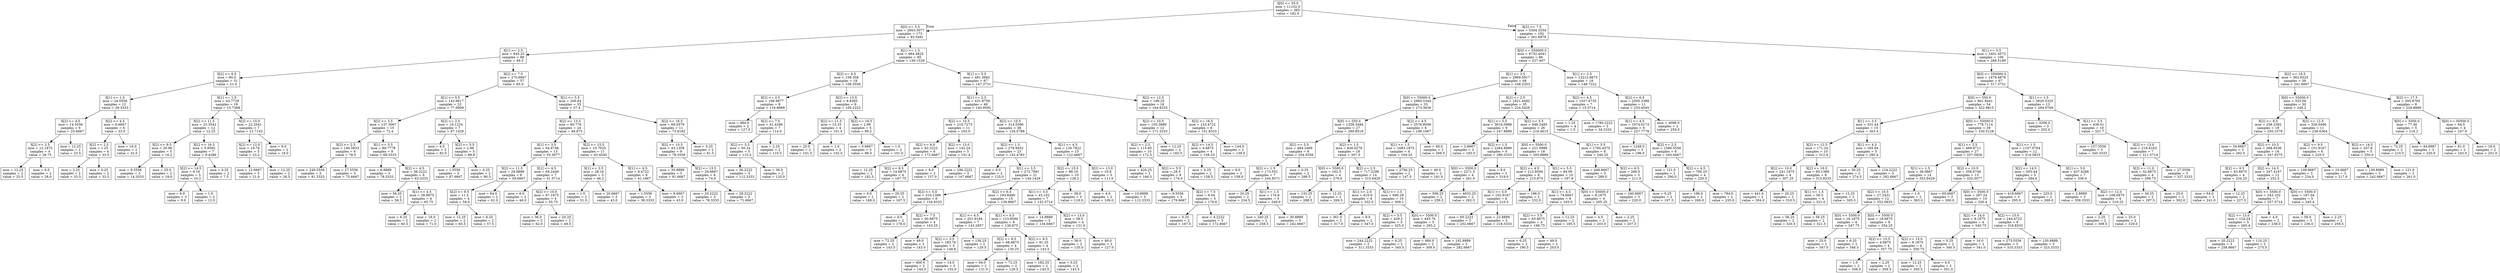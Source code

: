digraph Tree {
node [shape=box] ;
0 [label="X[0] <= 55.0\nmse = 11102.0\nsamples = 365\nvalue = 182.0"] ;
1 [label="X[0] <= 5.5\nmse = 2663.5077\nsamples = 173\nvalue = 93.5491"] ;
0 -> 1 [labeldistance=2.5, labelangle=45, headlabel="True"] ;
2 [label="X[1] <= 2.5\nmse = 645.25\nsamples = 88\nvalue = 49.5"] ;
1 -> 2 ;
3 [label="X[2] <= 6.5\nmse = 80.0\nsamples = 31\nvalue = 21.0"] ;
2 -> 3 ;
4 [label="X[1] <= 1.5\nmse = 24.0556\nsamples = 12\nvalue = 29.3333"] ;
3 -> 4 ;
5 [label="X[2] <= 4.5\nmse = 14.5556\nsamples = 6\nvalue = 25.6667"] ;
4 -> 5 ;
6 [label="X[2] <= 2.5\nmse = 12.1875\nsamples = 4\nvalue = 26.75"] ;
5 -> 6 ;
7 [label="mse = 12.25\nsamples = 2\nvalue = 25.5"] ;
6 -> 7 ;
8 [label="mse = 9.0\nsamples = 2\nvalue = 28.0"] ;
6 -> 8 ;
9 [label="mse = 12.25\nsamples = 2\nvalue = 23.5"] ;
5 -> 9 ;
10 [label="X[2] <= 4.5\nmse = 6.6667\nsamples = 6\nvalue = 33.0"] ;
4 -> 10 ;
11 [label="X[2] <= 2.5\nmse = 1.25\nsamples = 4\nvalue = 33.5"] ;
10 -> 11 ;
12 [label="mse = 2.25\nsamples = 2\nvalue = 33.5"] ;
11 -> 12 ;
13 [label="mse = 0.25\nsamples = 2\nvalue = 33.5"] ;
11 -> 13 ;
14 [label="mse = 16.0\nsamples = 2\nvalue = 32.0"] ;
10 -> 14 ;
15 [label="X[1] <= 1.5\nmse = 43.7729\nsamples = 19\nvalue = 15.7368"] ;
3 -> 15 ;
16 [label="X[2] <= 11.5\nmse = 23.3542\nsamples = 12\nvalue = 12.25"] ;
15 -> 16 ;
17 [label="X[2] <= 9.5\nmse = 20.96\nsamples = 5\nvalue = 16.2"] ;
16 -> 17 ;
18 [label="mse = 9.5556\nsamples = 3\nvalue = 14.3333"] ;
17 -> 18 ;
19 [label="mse = 25.0\nsamples = 2\nvalue = 19.0"] ;
17 -> 19 ;
20 [label="X[2] <= 16.5\nmse = 5.9592\nsamples = 7\nvalue = 9.4286"] ;
16 -> 20 ;
21 [label="X[2] <= 14.5\nmse = 6.16\nsamples = 5\nvalue = 10.2"] ;
20 -> 21 ;
22 [label="mse = 6.0\nsamples = 3\nvalue = 9.0"] ;
21 -> 22 ;
23 [label="mse = 1.0\nsamples = 2\nvalue = 12.0"] ;
21 -> 23 ;
24 [label="mse = 0.25\nsamples = 2\nvalue = 7.5"] ;
20 -> 24 ;
25 [label="X[2] <= 15.0\nmse = 22.2041\nsamples = 7\nvalue = 21.7143"] ;
15 -> 25 ;
26 [label="X[2] <= 12.0\nmse = 19.76\nsamples = 5\nvalue = 23.2"] ;
25 -> 26 ;
27 [label="mse = 12.6667\nsamples = 3\nvalue = 21.0"] ;
26 -> 27 ;
28 [label="mse = 12.25\nsamples = 2\nvalue = 26.5"] ;
26 -> 28 ;
29 [label="mse = 9.0\nsamples = 2\nvalue = 18.0"] ;
25 -> 29 ;
30 [label="X[2] <= 7.5\nmse = 270.6667\nsamples = 57\nvalue = 65.0"] ;
2 -> 30 ;
31 [label="X[1] <= 5.5\nmse = 143.9917\nsamples = 22\nvalue = 77.0909"] ;
30 -> 31 ;
32 [label="X[2] <= 3.5\nmse = 137.3067\nsamples = 15\nvalue = 72.4"] ;
31 -> 32 ;
33 [label="X[2] <= 2.5\nmse = 146.5833\nsamples = 6\nvalue = 78.5"] ;
32 -> 33 ;
34 [label="mse = 249.5556\nsamples = 3\nvalue = 81.3333"] ;
33 -> 34 ;
35 [label="mse = 27.5556\nsamples = 3\nvalue = 75.6667"] ;
33 -> 35 ;
36 [label="X[1] <= 3.5\nmse = 89.7778\nsamples = 9\nvalue = 68.3333"] ;
32 -> 36 ;
37 [label="mse = 6.8889\nsamples = 3\nvalue = 78.3333"] ;
36 -> 37 ;
38 [label="X[2] <= 4.5\nmse = 56.2222\nsamples = 6\nvalue = 63.3333"] ;
36 -> 38 ;
39 [label="mse = 56.25\nsamples = 2\nvalue = 58.5"] ;
38 -> 39 ;
40 [label="X[1] <= 4.5\nmse = 38.6875\nsamples = 4\nvalue = 65.75"] ;
38 -> 40 ;
41 [label="mse = 6.25\nsamples = 2\nvalue = 60.5"] ;
40 -> 41 ;
42 [label="mse = 16.0\nsamples = 2\nvalue = 71.0"] ;
40 -> 42 ;
43 [label="X[2] <= 2.5\nmse = 10.1224\nsamples = 7\nvalue = 87.1429"] ;
31 -> 43 ;
44 [label="mse = 4.0\nsamples = 2\nvalue = 83.0"] ;
43 -> 44 ;
45 [label="X[2] <= 5.5\nmse = 2.96\nsamples = 5\nvalue = 88.8"] ;
43 -> 45 ;
46 [label="mse = 1.5556\nsamples = 3\nvalue = 87.6667"] ;
45 -> 46 ;
47 [label="mse = 0.25\nsamples = 2\nvalue = 90.5"] ;
45 -> 47 ;
48 [label="X[1] <= 5.5\nmse = 200.64\nsamples = 35\nvalue = 57.4"] ;
30 -> 48 ;
49 [label="X[2] <= 13.5\nmse = 80.776\nsamples = 24\nvalue = 49.875"] ;
48 -> 49 ;
50 [label="X[1] <= 3.5\nmse = 64.6746\nsamples = 13\nvalue = 55.3077"] ;
49 -> 50 ;
51 [label="X[2] <= 11.5\nmse = 29.8889\nsamples = 6\nvalue = 59.6667"] ;
50 -> 51 ;
52 [label="X[2] <= 9.5\nmse = 11.5\nsamples = 4\nvalue = 59.0"] ;
51 -> 52 ;
53 [label="mse = 12.25\nsamples = 2\nvalue = 60.5"] ;
52 -> 53 ;
54 [label="mse = 6.25\nsamples = 2\nvalue = 57.5"] ;
52 -> 54 ;
55 [label="mse = 64.0\nsamples = 2\nvalue = 61.0"] ;
51 -> 55 ;
56 [label="X[1] <= 4.5\nmse = 64.2449\nsamples = 7\nvalue = 51.5714"] ;
50 -> 56 ;
57 [label="mse = 6.0\nsamples = 3\nvalue = 46.0"] ;
56 -> 57 ;
58 [label="X[2] <= 10.0\nmse = 67.1875\nsamples = 4\nvalue = 55.75"] ;
56 -> 58 ;
59 [label="mse = 36.0\nsamples = 2\nvalue = 62.0"] ;
58 -> 59 ;
60 [label="mse = 20.25\nsamples = 2\nvalue = 49.5"] ;
58 -> 60 ;
61 [label="X[2] <= 15.5\nmse = 23.7025\nsamples = 11\nvalue = 43.4545"] ;
49 -> 61 ;
62 [label="X[1] <= 3.5\nmse = 28.16\nsamples = 5\nvalue = 46.2"] ;
61 -> 62 ;
63 [label="mse = 1.0\nsamples = 2\nvalue = 51.0"] ;
62 -> 63 ;
64 [label="mse = 20.6667\nsamples = 3\nvalue = 43.0"] ;
62 -> 64 ;
65 [label="X[1] <= 4.5\nmse = 8.4722\nsamples = 6\nvalue = 41.1667"] ;
61 -> 65 ;
66 [label="mse = 1.5556\nsamples = 3\nvalue = 39.3333"] ;
65 -> 66 ;
67 [label="mse = 8.6667\nsamples = 3\nvalue = 43.0"] ;
65 -> 67 ;
68 [label="X[2] <= 16.5\nmse = 69.0579\nsamples = 11\nvalue = 73.8182"] ;
48 -> 68 ;
69 [label="X[2] <= 10.5\nmse = 43.1358\nsamples = 9\nvalue = 76.5556"] ;
68 -> 69 ;
70 [label="mse = 30.8889\nsamples = 3\nvalue = 81.6667"] ;
69 -> 70 ;
71 [label="X[2] <= 13.5\nmse = 29.6667\nsamples = 6\nvalue = 74.0"] ;
69 -> 71 ;
72 [label="mse = 20.2222\nsamples = 3\nvalue = 76.3333"] ;
71 -> 72 ;
73 [label="mse = 28.2222\nsamples = 3\nvalue = 71.6667"] ;
71 -> 73 ;
74 [label="mse = 0.25\nsamples = 2\nvalue = 61.5"] ;
68 -> 74 ;
75 [label="X[1] <= 1.5\nmse = 664.4825\nsamples = 85\nvalue = 139.1529"] ;
1 -> 75 ;
76 [label="X[2] <= 9.5\nmse = 158.358\nsamples = 18\nvalue = 108.5556"] ;
75 -> 76 ;
77 [label="X[2] <= 2.5\nmse = 168.9877\nsamples = 9\nvalue = 116.8889"] ;
76 -> 77 ;
78 [label="mse = 484.0\nsamples = 2\nvalue = 127.0"] ;
77 -> 78 ;
79 [label="X[2] <= 7.5\nmse = 41.4286\nsamples = 7\nvalue = 114.0"] ;
77 -> 79 ;
80 [label="X[2] <= 5.5\nmse = 50.24\nsamples = 5\nvalue = 115.4"] ;
79 -> 80 ;
81 [label="mse = 36.2222\nsamples = 3\nvalue = 112.3333"] ;
80 -> 81 ;
82 [label="mse = 36.0\nsamples = 2\nvalue = 120.0"] ;
80 -> 82 ;
83 [label="mse = 2.25\nsamples = 2\nvalue = 110.5"] ;
79 -> 83 ;
84 [label="X[2] <= 13.5\nmse = 8.8395\nsamples = 9\nvalue = 100.2222"] ;
76 -> 84 ;
85 [label="X[2] <= 11.5\nmse = 13.25\nsamples = 4\nvalue = 101.5"] ;
84 -> 85 ;
86 [label="mse = 25.0\nsamples = 2\nvalue = 101.0"] ;
85 -> 86 ;
87 [label="mse = 1.0\nsamples = 2\nvalue = 102.0"] ;
85 -> 87 ;
88 [label="X[2] <= 16.5\nmse = 2.96\nsamples = 5\nvalue = 99.2"] ;
84 -> 88 ;
89 [label="mse = 0.6667\nsamples = 3\nvalue = 98.0"] ;
88 -> 89 ;
90 [label="mse = 1.0\nsamples = 2\nvalue = 101.0"] ;
88 -> 90 ;
91 [label="X[1] <= 5.5\nmse = 481.3682\nsamples = 67\nvalue = 147.3731"] ;
75 -> 91 ;
92 [label="X[1] <= 2.5\nmse = 431.8759\nsamples = 49\nvalue = 140.9592"] ;
91 -> 92 ;
93 [label="X[2] <= 10.5\nmse = 210.7273\nsamples = 11\nvalue = 163.0"] ;
92 -> 93 ;
94 [label="X[2] <= 6.0\nmse = 62.2222\nsamples = 6\nvalue = 172.6667"] ;
93 -> 94 ;
95 [label="mse = 12.25\nsamples = 2\nvalue = 182.5"] ;
94 -> 95 ;
96 [label="X[2] <= 8.5\nmse = 14.6875\nsamples = 4\nvalue = 167.75"] ;
94 -> 96 ;
97 [label="mse = 9.0\nsamples = 2\nvalue = 168.0"] ;
96 -> 97 ;
98 [label="mse = 20.25\nsamples = 2\nvalue = 167.5"] ;
96 -> 98 ;
99 [label="X[2] <= 13.0\nmse = 142.24\nsamples = 5\nvalue = 151.4"] ;
93 -> 99 ;
100 [label="mse = 9.0\nsamples = 2\nvalue = 157.0"] ;
99 -> 100 ;
101 [label="mse = 196.2222\nsamples = 3\nvalue = 147.6667"] ;
99 -> 101 ;
102 [label="X[2] <= 10.5\nmse = 314.5596\nsamples = 38\nvalue = 134.5789"] ;
92 -> 102 ;
103 [label="X[2] <= 1.5\nmse = 278.9452\nsamples = 23\nvalue = 142.4783"] ;
102 -> 103 ;
104 [label="mse = 9.0\nsamples = 2\nvalue = 125.0"] ;
103 -> 104 ;
105 [label="X[1] <= 3.5\nmse = 272.7891\nsamples = 21\nvalue = 144.1429"] ;
103 -> 105 ;
106 [label="X[2] <= 5.0\nmse = 310.1389\nsamples = 6\nvalue = 154.8333"] ;
105 -> 106 ;
107 [label="mse = 4.0\nsamples = 2\nvalue = 178.0"] ;
106 -> 107 ;
108 [label="X[2] <= 7.5\nmse = 60.6875\nsamples = 4\nvalue = 143.25"] ;
106 -> 108 ;
109 [label="mse = 72.25\nsamples = 2\nvalue = 143.5"] ;
108 -> 109 ;
110 [label="mse = 49.0\nsamples = 2\nvalue = 143.0"] ;
108 -> 110 ;
111 [label="X[2] <= 6.5\nmse = 193.8489\nsamples = 15\nvalue = 139.8667"] ;
105 -> 111 ;
112 [label="X[1] <= 4.5\nmse = 251.9184\nsamples = 7\nvalue = 143.2857"] ;
111 -> 112 ;
113 [label="X[2] <= 3.5\nmse = 183.76\nsamples = 5\nvalue = 148.8"] ;
112 -> 113 ;
114 [label="mse = 400.0\nsamples = 2\nvalue = 144.0"] ;
113 -> 114 ;
115 [label="mse = 14.0\nsamples = 3\nvalue = 152.0"] ;
113 -> 115 ;
116 [label="mse = 156.25\nsamples = 2\nvalue = 129.5"] ;
112 -> 116 ;
117 [label="X[1] <= 4.5\nmse = 123.8594\nsamples = 8\nvalue = 136.875"] ;
111 -> 117 ;
118 [label="X[2] <= 8.5\nmse = 68.6875\nsamples = 4\nvalue = 130.25"] ;
117 -> 118 ;
119 [label="mse = 64.0\nsamples = 2\nvalue = 131.0"] ;
118 -> 119 ;
120 [label="mse = 72.25\nsamples = 2\nvalue = 129.5"] ;
118 -> 120 ;
121 [label="X[2] <= 8.5\nmse = 91.25\nsamples = 4\nvalue = 143.5"] ;
117 -> 121 ;
122 [label="mse = 182.25\nsamples = 2\nvalue = 143.5"] ;
121 -> 122 ;
123 [label="mse = 0.25\nsamples = 2\nvalue = 143.5"] ;
121 -> 123 ;
124 [label="X[1] <= 4.5\nmse = 126.7822\nsamples = 15\nvalue = 122.4667"] ;
102 -> 124 ;
125 [label="X[2] <= 15.5\nmse = 86.16\nsamples = 10\nvalue = 128.2"] ;
124 -> 125 ;
126 [label="X[1] <= 3.5\nmse = 43.102\nsamples = 7\nvalue = 132.5714"] ;
125 -> 126 ;
127 [label="mse = 14.8889\nsamples = 3\nvalue = 134.6667"] ;
126 -> 127 ;
128 [label="X[2] <= 13.0\nmse = 58.5\nsamples = 4\nvalue = 131.0"] ;
126 -> 128 ;
129 [label="mse = 36.0\nsamples = 2\nvalue = 135.0"] ;
128 -> 129 ;
130 [label="mse = 49.0\nsamples = 2\nvalue = 127.0"] ;
128 -> 130 ;
131 [label="mse = 38.0\nsamples = 3\nvalue = 118.0"] ;
125 -> 131 ;
132 [label="X[2] <= 13.0\nmse = 10.8\nsamples = 5\nvalue = 111.0"] ;
124 -> 132 ;
133 [label="mse = 4.0\nsamples = 2\nvalue = 109.0"] ;
132 -> 133 ;
134 [label="mse = 10.8889\nsamples = 3\nvalue = 112.3333"] ;
132 -> 134 ;
135 [label="X[2] <= 12.5\nmse = 199.25\nsamples = 18\nvalue = 164.8333"] ;
91 -> 135 ;
136 [label="X[2] <= 10.5\nmse = 105.3889\nsamples = 12\nvalue = 171.3333"] ;
135 -> 136 ;
137 [label="X[2] <= 2.5\nmse = 115.85\nsamples = 10\nvalue = 172.5"] ;
136 -> 137 ;
138 [label="mse = 420.25\nsamples = 2\nvalue = 166.5"] ;
137 -> 138 ;
139 [label="X[2] <= 5.5\nmse = 28.5\nsamples = 8\nvalue = 174.0"] ;
137 -> 139 ;
140 [label="mse = 9.5556\nsamples = 3\nvalue = 179.6667"] ;
139 -> 140 ;
141 [label="X[2] <= 7.5\nmse = 9.04\nsamples = 5\nvalue = 170.6"] ;
139 -> 141 ;
142 [label="mse = 0.25\nsamples = 2\nvalue = 167.5"] ;
141 -> 142 ;
143 [label="mse = 4.2222\nsamples = 3\nvalue = 172.6667"] ;
141 -> 143 ;
144 [label="mse = 12.25\nsamples = 2\nvalue = 165.5"] ;
136 -> 144 ;
145 [label="X[2] <= 16.5\nmse = 133.4722\nsamples = 6\nvalue = 151.8333"] ;
135 -> 145 ;
146 [label="X[2] <= 14.5\nmse = 4.6875\nsamples = 4\nvalue = 158.25"] ;
145 -> 146 ;
147 [label="mse = 0.25\nsamples = 2\nvalue = 158.5"] ;
146 -> 147 ;
148 [label="mse = 9.0\nsamples = 2\nvalue = 158.0"] ;
146 -> 148 ;
149 [label="mse = 144.0\nsamples = 2\nvalue = 139.0"] ;
145 -> 149 ;
150 [label="X[2] <= 7.5\nmse = 5304.3254\nsamples = 192\nvalue = 261.6979"] ;
0 -> 150 [labeldistance=2.5, labelangle=-45, headlabel="False"] ;
151 [label="X[0] <= 550000.0\nmse = 6752.4041\nsamples = 86\nvalue = 227.407"] ;
150 -> 151 ;
152 [label="X[1] <= 3.5\nmse = 2969.5917\nsamples = 68\nvalue = 248.2353"] ;
151 -> 152 ;
153 [label="X[0] <= 55000.0\nmse = 2960.5344\nsamples = 33\nvalue = 273.3636"] ;
152 -> 153 ;
154 [label="X[0] <= 550.0\nmse = 1328.3484\nsamples = 27\nvalue = 289.8519"] ;
153 -> 154 ;
155 [label="X[2] <= 5.5\nmse = 464.2469\nsamples = 9\nvalue = 254.5556"] ;
154 -> 155 ;
156 [label="X[2] <= 1.5\nmse = 173.551\nsamples = 7\nvalue = 244.8571"] ;
155 -> 156 ;
157 [label="mse = 20.25\nsamples = 2\nvalue = 234.5"] ;
156 -> 157 ;
158 [label="X[1] <= 1.5\nmse = 174.8\nsamples = 5\nvalue = 249.0"] ;
156 -> 158 ;
159 [label="mse = 240.25\nsamples = 2\nvalue = 258.5"] ;
158 -> 159 ;
160 [label="mse = 30.8889\nsamples = 3\nvalue = 242.6667"] ;
158 -> 160 ;
161 [label="mse = 0.25\nsamples = 2\nvalue = 288.5"] ;
155 -> 161 ;
162 [label="X[2] <= 1.5\nmse = 826.0278\nsamples = 18\nvalue = 307.5"] ;
154 -> 162 ;
163 [label="X[0] <= 5500.0\nmse = 162.5\nsamples = 4\nvalue = 279.0"] ;
162 -> 163 ;
164 [label="mse = 132.25\nsamples = 2\nvalue = 288.5"] ;
163 -> 164 ;
165 [label="mse = 12.25\nsamples = 2\nvalue = 269.5"] ;
163 -> 165 ;
166 [label="X[2] <= 2.5\nmse = 717.2296\nsamples = 14\nvalue = 315.6429"] ;
162 -> 166 ;
167 [label="X[1] <= 2.0\nmse = 410.0\nsamples = 4\nvalue = 332.0"] ;
166 -> 167 ;
168 [label="mse = 361.0\nsamples = 2\nvalue = 317.0"] ;
167 -> 168 ;
169 [label="mse = 9.0\nsamples = 2\nvalue = 347.0"] ;
167 -> 169 ;
170 [label="X[1] <= 1.5\nmse = 690.29\nsamples = 10\nvalue = 309.1"] ;
166 -> 170 ;
171 [label="X[2] <= 5.5\nmse = 429.2\nsamples = 5\nvalue = 325.0"] ;
170 -> 171 ;
172 [label="mse = 244.2222\nsamples = 3\nvalue = 311.3333"] ;
171 -> 172 ;
173 [label="mse = 6.25\nsamples = 2\nvalue = 345.5"] ;
171 -> 173 ;
174 [label="X[0] <= 5500.0\nmse = 445.76\nsamples = 5\nvalue = 293.2"] ;
170 -> 174 ;
175 [label="mse = 484.0\nsamples = 2\nvalue = 309.0"] ;
174 -> 175 ;
176 [label="mse = 142.8889\nsamples = 3\nvalue = 282.6667"] ;
174 -> 176 ;
177 [label="X[2] <= 4.5\nmse = 3576.8056\nsamples = 6\nvalue = 199.1667"] ;
153 -> 177 ;
178 [label="X[1] <= 1.5\nmse = 1683.1875\nsamples = 4\nvalue = 164.25"] ;
177 -> 178 ;
179 [label="mse = 2756.25\nsamples = 2\nvalue = 147.5"] ;
178 -> 179 ;
180 [label="mse = 49.0\nsamples = 2\nvalue = 181.0"] ;
178 -> 180 ;
181 [label="mse = 49.0\nsamples = 2\nvalue = 269.0"] ;
177 -> 181 ;
182 [label="X[2] <= 2.5\nmse = 1821.4482\nsamples = 35\nvalue = 224.5429"] ;
152 -> 182 ;
183 [label="X[1] <= 5.5\nmse = 3616.0988\nsamples = 9\nvalue = 247.8889"] ;
182 -> 183 ;
184 [label="mse = 2.6667\nsamples = 3\nvalue = 183.0"] ;
183 -> 184 ;
185 [label="X[2] <= 1.5\nmse = 2264.8889\nsamples = 6\nvalue = 280.3333"] ;
183 -> 185 ;
186 [label="X[0] <= 5500.0\nmse = 2271.5\nsamples = 4\nvalue = 261.0"] ;
185 -> 186 ;
187 [label="mse = 506.25\nsamples = 2\nvalue = 259.5"] ;
186 -> 187 ;
188 [label="mse = 4032.25\nsamples = 2\nvalue = 262.5"] ;
186 -> 188 ;
189 [label="mse = 9.0\nsamples = 2\nvalue = 319.0"] ;
185 -> 189 ;
190 [label="X[2] <= 5.5\nmse = 946.2485\nsamples = 26\nvalue = 216.4615"] ;
182 -> 190 ;
191 [label="X[0] <= 5500.0\nmse = 221.0988\nsamples = 18\nvalue = 205.8889"] ;
190 -> 191 ;
192 [label="X[2] <= 4.5\nmse = 212.8594\nsamples = 8\nvalue = 215.875"] ;
191 -> 192 ;
193 [label="X[1] <= 5.0\nmse = 102.9167\nsamples = 6\nvalue = 210.5"] ;
192 -> 193 ;
194 [label="mse = 60.2222\nsamples = 3\nvalue = 202.6667"] ;
193 -> 194 ;
195 [label="mse = 22.8889\nsamples = 3\nvalue = 218.3333"] ;
193 -> 195 ;
196 [label="mse = 196.0\nsamples = 2\nvalue = 232.0"] ;
192 -> 196 ;
197 [label="X[1] <= 5.5\nmse = 84.09\nsamples = 10\nvalue = 197.9"] ;
191 -> 197 ;
198 [label="X[1] <= 4.5\nmse = 74.6667\nsamples = 6\nvalue = 193.0"] ;
197 -> 198 ;
199 [label="X[2] <= 3.5\nmse = 63.6875\nsamples = 4\nvalue = 196.75"] ;
198 -> 199 ;
200 [label="mse = 0.25\nsamples = 2\nvalue = 190.5"] ;
199 -> 200 ;
201 [label="mse = 49.0\nsamples = 2\nvalue = 203.0"] ;
199 -> 201 ;
202 [label="mse = 12.25\nsamples = 2\nvalue = 185.5"] ;
198 -> 202 ;
203 [label="X[0] <= 55000.0\nmse = 8.1875\nsamples = 4\nvalue = 205.25"] ;
197 -> 203 ;
204 [label="mse = 4.0\nsamples = 2\nvalue = 203.0"] ;
203 -> 204 ;
205 [label="mse = 2.25\nsamples = 2\nvalue = 207.5"] ;
203 -> 205 ;
206 [label="X[1] <= 5.5\nmse = 1760.4375\nsamples = 8\nvalue = 240.25"] ;
190 -> 206 ;
207 [label="mse = 448.6667\nsamples = 3\nvalue = 289.0"] ;
206 -> 207 ;
208 [label="X[2] <= 6.5\nmse = 266.0\nsamples = 5\nvalue = 211.0"] ;
206 -> 208 ;
209 [label="mse = 240.6667\nsamples = 3\nvalue = 220.0"] ;
208 -> 209 ;
210 [label="mse = 0.25\nsamples = 2\nvalue = 197.5"] ;
208 -> 210 ;
211 [label="X[1] <= 2.5\nmse = 13212.8673\nsamples = 18\nvalue = 148.7222"] ;
151 -> 211 ;
212 [label="X[2] <= 4.5\nmse = 1027.6735\nsamples = 7\nvalue = 15.5714"] ;
211 -> 212 ;
213 [label="mse = 1.25\nsamples = 4\nvalue = 1.5"] ;
212 -> 213 ;
214 [label="mse = 1780.2222\nsamples = 3\nvalue = 34.3333"] ;
212 -> 214 ;
215 [label="X[2] <= 6.5\nmse = 2505.3388\nsamples = 11\nvalue = 233.4545"] ;
211 -> 215 ;
216 [label="X[1] <= 4.5\nmse = 1974.6173\nsamples = 9\nvalue = 227.7778"] ;
215 -> 216 ;
217 [label="mse = 1248.0\nsamples = 3\nvalue = 196.0"] ;
216 -> 217 ;
218 [label="X[2] <= 2.5\nmse = 1580.5556\nsamples = 6\nvalue = 243.6667"] ;
216 -> 218 ;
219 [label="mse = 121.0\nsamples = 2\nvalue = 290.0"] ;
218 -> 219 ;
220 [label="X[2] <= 4.5\nmse = 700.25\nsamples = 4\nvalue = 220.5"] ;
218 -> 220 ;
221 [label="mse = 196.0\nsamples = 2\nvalue = 206.0"] ;
220 -> 221 ;
222 [label="mse = 784.0\nsamples = 2\nvalue = 235.0"] ;
220 -> 222 ;
223 [label="mse = 4096.0\nsamples = 2\nvalue = 259.0"] ;
215 -> 223 ;
224 [label="X[1] <= 5.5\nmse = 2401.4572\nsamples = 106\nvalue = 289.5189"] ;
150 -> 224 ;
225 [label="X[0] <= 550000.0\nmse = 1479.4876\nsamples = 67\nvalue = 317.3731"] ;
224 -> 225 ;
226 [label="X[0] <= 550.0\nmse = 801.9441\nsamples = 54\nvalue = 322.9815"] ;
225 -> 226 ;
227 [label="X[1] <= 3.5\nmse = 331.44\nsamples = 15\nvalue = 303.4"] ;
226 -> 227 ;
228 [label="X[2] <= 12.5\nmse = 171.24\nsamples = 10\nvalue = 312.4"] ;
227 -> 228 ;
229 [label="X[2] <= 10.0\nmse = 241.1875\nsamples = 4\nvalue = 307.25"] ;
228 -> 229 ;
230 [label="mse = 441.0\nsamples = 2\nvalue = 304.0"] ;
229 -> 230 ;
231 [label="mse = 20.25\nsamples = 2\nvalue = 310.5"] ;
229 -> 231 ;
232 [label="X[2] <= 16.5\nmse = 95.1389\nsamples = 6\nvalue = 315.8333"] ;
228 -> 232 ;
233 [label="X[1] <= 1.5\nmse = 56.5\nsamples = 4\nvalue = 321.0"] ;
232 -> 233 ;
234 [label="mse = 56.25\nsamples = 2\nvalue = 320.5"] ;
233 -> 234 ;
235 [label="mse = 56.25\nsamples = 2\nvalue = 321.5"] ;
233 -> 235 ;
236 [label="mse = 12.25\nsamples = 2\nvalue = 305.5"] ;
232 -> 236 ;
237 [label="X[1] <= 4.5\nmse = 165.84\nsamples = 5\nvalue = 285.4"] ;
227 -> 237 ;
238 [label="mse = 30.25\nsamples = 2\nvalue = 274.5"] ;
237 -> 238 ;
239 [label="mse = 124.2222\nsamples = 3\nvalue = 292.6667"] ;
237 -> 239 ;
240 [label="X[0] <= 55000.0\nmse = 778.7114\nsamples = 39\nvalue = 330.5128"] ;
226 -> 240 ;
241 [label="X[1] <= 2.5\nmse = 469.8711\nsamples = 27\nvalue = 337.5926"] ;
240 -> 241 ;
242 [label="X[1] <= 1.5\nmse = 38.0867\nsamples = 14\nvalue = 353.6429"] ;
241 -> 242 ;
243 [label="X[2] <= 10.5\nmse = 27.2431\nsamples = 12\nvalue = 352.0833"] ;
242 -> 243 ;
244 [label="X[0] <= 5500.0\nmse = 16.1875\nsamples = 4\nvalue = 347.75"] ;
243 -> 244 ;
245 [label="mse = 25.0\nsamples = 2\nvalue = 347.0"] ;
244 -> 245 ;
246 [label="mse = 6.25\nsamples = 2\nvalue = 348.5"] ;
244 -> 246 ;
247 [label="X[0] <= 5500.0\nmse = 18.6875\nsamples = 8\nvalue = 354.25"] ;
243 -> 247 ;
248 [label="X[2] <= 15.5\nmse = 4.6875\nsamples = 4\nvalue = 357.75"] ;
247 -> 248 ;
249 [label="mse = 1.0\nsamples = 2\nvalue = 356.0"] ;
248 -> 249 ;
250 [label="mse = 2.25\nsamples = 2\nvalue = 359.5"] ;
248 -> 250 ;
251 [label="X[2] <= 15.0\nmse = 8.1875\nsamples = 4\nvalue = 350.75"] ;
247 -> 251 ;
252 [label="mse = 12.25\nsamples = 2\nvalue = 350.5"] ;
251 -> 252 ;
253 [label="mse = 4.0\nsamples = 2\nvalue = 351.0"] ;
251 -> 253 ;
254 [label="mse = 1.0\nsamples = 2\nvalue = 363.0"] ;
242 -> 254 ;
255 [label="X[2] <= 10.5\nmse = 358.6746\nsamples = 13\nvalue = 320.3077"] ;
241 -> 255 ;
256 [label="mse = 60.6667\nsamples = 3\nvalue = 300.0"] ;
255 -> 256 ;
257 [label="X[0] <= 5500.0\nmse = 287.24\nsamples = 10\nvalue = 326.4"] ;
255 -> 257 ;
258 [label="X[2] <= 14.0\nmse = 8.1875\nsamples = 4\nvalue = 340.75"] ;
257 -> 258 ;
259 [label="mse = 0.25\nsamples = 2\nvalue = 340.5"] ;
258 -> 259 ;
260 [label="mse = 16.0\nsamples = 2\nvalue = 341.0"] ;
258 -> 260 ;
261 [label="X[2] <= 15.0\nmse = 244.4722\nsamples = 6\nvalue = 316.8333"] ;
257 -> 261 ;
262 [label="mse = 273.5556\nsamples = 3\nvalue = 310.3333"] ;
261 -> 262 ;
263 [label="mse = 130.8889\nsamples = 3\nvalue = 323.3333"] ;
261 -> 263 ;
264 [label="X[1] <= 1.5\nmse = 1107.0764\nsamples = 12\nvalue = 314.5833"] ;
240 -> 264 ;
265 [label="X[2] <= 14.5\nmse = 503.44\nsamples = 5\nvalue = 284.6"] ;
264 -> 265 ;
266 [label="mse = 418.6667\nsamples = 3\nvalue = 295.0"] ;
265 -> 266 ;
267 [label="mse = 225.0\nsamples = 2\nvalue = 269.0"] ;
265 -> 267 ;
268 [label="X[1] <= 3.0\nmse = 437.4286\nsamples = 7\nvalue = 336.0"] ;
264 -> 268 ;
269 [label="mse = 2.8889\nsamples = 3\nvalue = 358.3333"] ;
268 -> 269 ;
270 [label="X[2] <= 12.0\nmse = 108.6875\nsamples = 4\nvalue = 319.25"] ;
268 -> 270 ;
271 [label="mse = 2.25\nsamples = 2\nvalue = 309.5"] ;
270 -> 271 ;
272 [label="mse = 25.0\nsamples = 2\nvalue = 329.0"] ;
270 -> 272 ;
273 [label="X[1] <= 1.5\nmse = 3620.5325\nsamples = 13\nvalue = 294.0769"] ;
225 -> 273 ;
274 [label="mse = 3206.0\nsamples = 3\nvalue = 202.0"] ;
273 -> 274 ;
275 [label="X[1] <= 3.5\nmse = 438.41\nsamples = 10\nvalue = 321.7"] ;
273 -> 275 ;
276 [label="mse = 157.5556\nsamples = 3\nvalue = 345.3333"] ;
275 -> 276 ;
277 [label="X[2] <= 13.0\nmse = 216.8163\nsamples = 7\nvalue = 311.5714"] ;
275 -> 277 ;
278 [label="X[2] <= 11.0\nmse = 32.6875\nsamples = 4\nvalue = 299.75"] ;
277 -> 278 ;
279 [label="mse = 30.25\nsamples = 2\nvalue = 297.5"] ;
278 -> 279 ;
280 [label="mse = 25.0\nsamples = 2\nvalue = 302.0"] ;
278 -> 280 ;
281 [label="mse = 27.5556\nsamples = 3\nvalue = 327.3333"] ;
277 -> 281 ;
282 [label="X[2] <= 16.5\nmse = 362.6325\nsamples = 39\nvalue = 241.6667"] ;
224 -> 282 ;
283 [label="X[0] <= 55000.0\nmse = 325.56\nsamples = 30\nvalue = 245.2"] ;
282 -> 283 ;
284 [label="X[2] <= 8.5\nmse = 258.2382\nsamples = 19\nvalue = 250.1579"] ;
283 -> 284 ;
285 [label="mse = 34.6667\nsamples = 3\nvalue = 262.0"] ;
284 -> 285 ;
286 [label="X[2] <= 10.5\nmse = 268.9336\nsamples = 16\nvalue = 247.9375"] ;
284 -> 286 ;
287 [label="X[2] <= 9.5\nmse = 83.6875\nsamples = 4\nvalue = 234.25"] ;
286 -> 287 ;
288 [label="mse = 64.0\nsamples = 2\nvalue = 241.0"] ;
287 -> 288 ;
289 [label="mse = 12.25\nsamples = 2\nvalue = 227.5"] ;
287 -> 289 ;
290 [label="X[2] <= 14.5\nmse = 247.4167\nsamples = 12\nvalue = 252.5"] ;
286 -> 290 ;
291 [label="X[0] <= 5500.0\nmse = 243.102\nsamples = 7\nvalue = 257.5714"] ;
290 -> 291 ;
292 [label="X[2] <= 13.0\nmse = 124.24\nsamples = 5\nvalue = 265.4"] ;
291 -> 292 ;
293 [label="mse = 20.2222\nsamples = 3\nvalue = 258.6667"] ;
292 -> 293 ;
294 [label="mse = 110.25\nsamples = 2\nvalue = 275.5"] ;
292 -> 294 ;
295 [label="mse = 4.0\nsamples = 2\nvalue = 238.0"] ;
291 -> 295 ;
296 [label="X[0] <= 5500.0\nmse = 167.04\nsamples = 5\nvalue = 245.4"] ;
290 -> 296 ;
297 [label="mse = 56.0\nsamples = 3\nvalue = 236.0"] ;
296 -> 297 ;
298 [label="mse = 2.25\nsamples = 2\nvalue = 259.5"] ;
296 -> 298 ;
299 [label="X[2] <= 12.5\nmse = 326.0496\nsamples = 11\nvalue = 236.6364"] ;
283 -> 299 ;
300 [label="X[2] <= 9.5\nmse = 151.9167\nsamples = 6\nvalue = 225.5"] ;
299 -> 300 ;
301 [label="mse = 148.6667\nsamples = 3\nvalue = 234.0"] ;
300 -> 301 ;
302 [label="mse = 10.6667\nsamples = 3\nvalue = 217.0"] ;
300 -> 302 ;
303 [label="X[2] <= 14.5\nmse = 207.6\nsamples = 5\nvalue = 250.0"] ;
299 -> 303 ;
304 [label="mse = 130.8889\nsamples = 3\nvalue = 242.6667"] ;
303 -> 304 ;
305 [label="mse = 121.0\nsamples = 2\nvalue = 261.0"] ;
303 -> 305 ;
306 [label="X[2] <= 17.5\nmse = 305.8765\nsamples = 9\nvalue = 229.8889"] ;
282 -> 306 ;
307 [label="X[0] <= 5500.0\nmse = 77.36\nsamples = 5\nvalue = 216.2"] ;
306 -> 307 ;
308 [label="mse = 72.25\nsamples = 2\nvalue = 210.5"] ;
307 -> 308 ;
309 [label="mse = 44.6667\nsamples = 3\nvalue = 220.0"] ;
307 -> 309 ;
310 [label="X[0] <= 50500.0\nmse = 64.5\nsamples = 4\nvalue = 247.0"] ;
306 -> 310 ;
311 [label="mse = 81.0\nsamples = 2\nvalue = 243.0"] ;
310 -> 311 ;
312 [label="mse = 16.0\nsamples = 2\nvalue = 251.0"] ;
310 -> 312 ;
}
